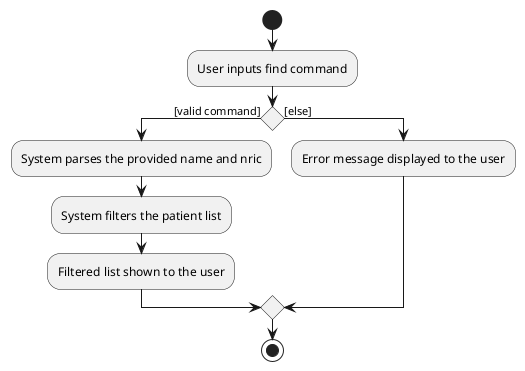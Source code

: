 @startuml
start
:User inputs find command;

'Since the beta syntax does not support placing the condition outside the
'diamond we place it as the true branch instead.

if () then ([valid command])
    :System parses the provided name and nric;
    :System filters the patient list;
    :Filtered list shown to the user;

else ([else])
    :Error message displayed to the user;
endif
stop
@enduml
